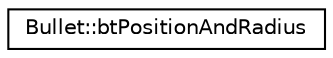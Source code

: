 digraph "Graphical Class Hierarchy"
{
  edge [fontname="Helvetica",fontsize="10",labelfontname="Helvetica",labelfontsize="10"];
  node [fontname="Helvetica",fontsize="10",shape=record];
  rankdir="LR";
  Node1 [label="Bullet::btPositionAndRadius",height=0.2,width=0.4,color="black", fillcolor="white", style="filled",URL="$class_bullet_1_1bt_position_and_radius.html"];
}
